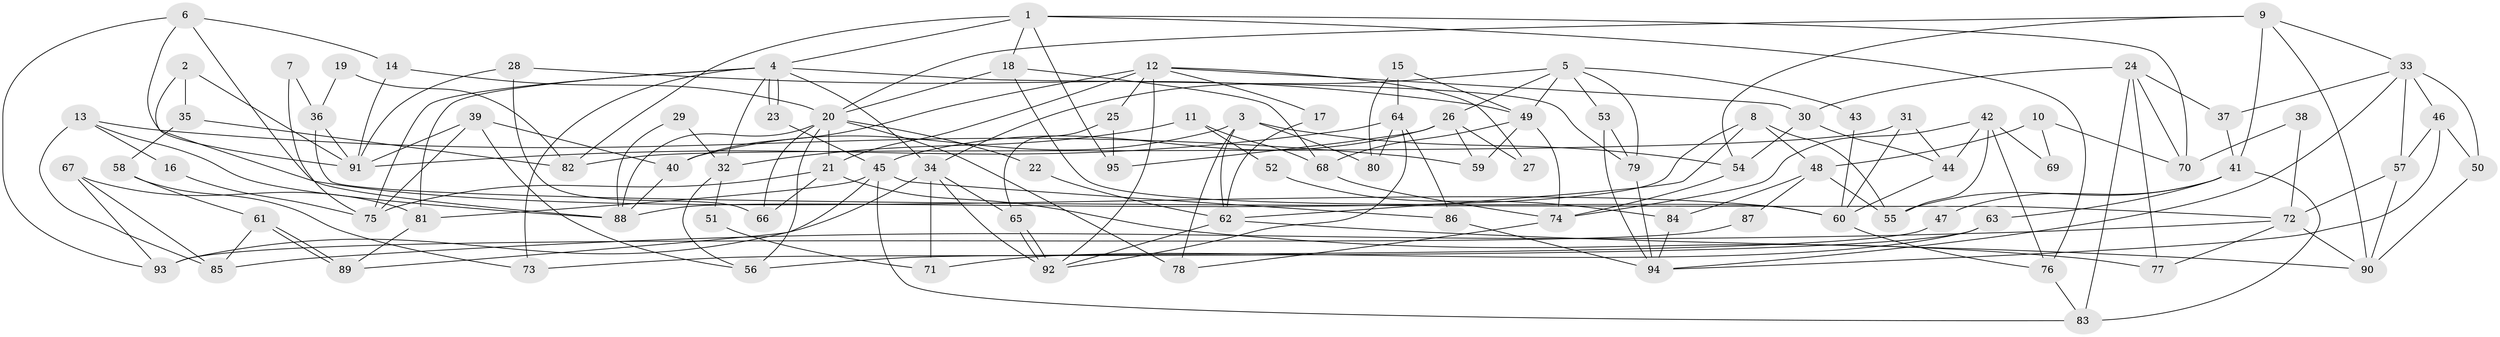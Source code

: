 // coarse degree distribution, {5: 0.2765957446808511, 3: 0.1702127659574468, 2: 0.1702127659574468, 7: 0.06382978723404255, 4: 0.2127659574468085, 8: 0.0425531914893617, 14: 0.02127659574468085, 9: 0.02127659574468085, 11: 0.02127659574468085}
// Generated by graph-tools (version 1.1) at 2025/52/03/04/25 21:52:14]
// undirected, 95 vertices, 190 edges
graph export_dot {
graph [start="1"]
  node [color=gray90,style=filled];
  1;
  2;
  3;
  4;
  5;
  6;
  7;
  8;
  9;
  10;
  11;
  12;
  13;
  14;
  15;
  16;
  17;
  18;
  19;
  20;
  21;
  22;
  23;
  24;
  25;
  26;
  27;
  28;
  29;
  30;
  31;
  32;
  33;
  34;
  35;
  36;
  37;
  38;
  39;
  40;
  41;
  42;
  43;
  44;
  45;
  46;
  47;
  48;
  49;
  50;
  51;
  52;
  53;
  54;
  55;
  56;
  57;
  58;
  59;
  60;
  61;
  62;
  63;
  64;
  65;
  66;
  67;
  68;
  69;
  70;
  71;
  72;
  73;
  74;
  75;
  76;
  77;
  78;
  79;
  80;
  81;
  82;
  83;
  84;
  85;
  86;
  87;
  88;
  89;
  90;
  91;
  92;
  93;
  94;
  95;
  1 -- 4;
  1 -- 76;
  1 -- 18;
  1 -- 70;
  1 -- 82;
  1 -- 95;
  2 -- 91;
  2 -- 60;
  2 -- 35;
  3 -- 54;
  3 -- 40;
  3 -- 62;
  3 -- 78;
  3 -- 80;
  4 -- 79;
  4 -- 23;
  4 -- 23;
  4 -- 32;
  4 -- 34;
  4 -- 73;
  4 -- 75;
  4 -- 81;
  5 -- 34;
  5 -- 79;
  5 -- 26;
  5 -- 43;
  5 -- 49;
  5 -- 53;
  6 -- 91;
  6 -- 88;
  6 -- 14;
  6 -- 93;
  7 -- 75;
  7 -- 36;
  8 -- 88;
  8 -- 62;
  8 -- 48;
  8 -- 55;
  9 -- 33;
  9 -- 20;
  9 -- 41;
  9 -- 54;
  9 -- 90;
  10 -- 48;
  10 -- 70;
  10 -- 69;
  11 -- 32;
  11 -- 68;
  11 -- 52;
  12 -- 92;
  12 -- 25;
  12 -- 17;
  12 -- 21;
  12 -- 27;
  12 -- 30;
  12 -- 40;
  13 -- 85;
  13 -- 88;
  13 -- 16;
  13 -- 59;
  14 -- 20;
  14 -- 91;
  15 -- 64;
  15 -- 80;
  15 -- 49;
  16 -- 75;
  17 -- 62;
  18 -- 68;
  18 -- 20;
  18 -- 60;
  19 -- 82;
  19 -- 36;
  20 -- 66;
  20 -- 21;
  20 -- 22;
  20 -- 56;
  20 -- 78;
  20 -- 88;
  21 -- 66;
  21 -- 75;
  21 -- 77;
  22 -- 62;
  23 -- 45;
  24 -- 30;
  24 -- 83;
  24 -- 37;
  24 -- 70;
  24 -- 77;
  25 -- 65;
  25 -- 95;
  26 -- 59;
  26 -- 27;
  26 -- 45;
  26 -- 95;
  28 -- 49;
  28 -- 91;
  28 -- 66;
  29 -- 32;
  29 -- 88;
  30 -- 54;
  30 -- 44;
  31 -- 44;
  31 -- 60;
  31 -- 82;
  32 -- 56;
  32 -- 51;
  33 -- 57;
  33 -- 37;
  33 -- 46;
  33 -- 50;
  33 -- 94;
  34 -- 92;
  34 -- 65;
  34 -- 71;
  34 -- 93;
  35 -- 82;
  35 -- 58;
  36 -- 91;
  36 -- 72;
  37 -- 41;
  38 -- 72;
  38 -- 70;
  39 -- 75;
  39 -- 91;
  39 -- 40;
  39 -- 56;
  40 -- 88;
  41 -- 55;
  41 -- 47;
  41 -- 63;
  41 -- 83;
  42 -- 44;
  42 -- 74;
  42 -- 55;
  42 -- 69;
  42 -- 76;
  43 -- 60;
  44 -- 60;
  45 -- 81;
  45 -- 83;
  45 -- 86;
  45 -- 89;
  46 -- 50;
  46 -- 57;
  46 -- 94;
  47 -- 56;
  48 -- 55;
  48 -- 84;
  48 -- 87;
  49 -- 59;
  49 -- 68;
  49 -- 74;
  50 -- 90;
  51 -- 71;
  52 -- 84;
  53 -- 94;
  53 -- 79;
  54 -- 74;
  57 -- 72;
  57 -- 90;
  58 -- 61;
  58 -- 73;
  60 -- 76;
  61 -- 89;
  61 -- 89;
  61 -- 85;
  62 -- 90;
  62 -- 92;
  63 -- 73;
  63 -- 71;
  64 -- 86;
  64 -- 92;
  64 -- 80;
  64 -- 91;
  65 -- 92;
  65 -- 92;
  67 -- 93;
  67 -- 81;
  67 -- 85;
  68 -- 74;
  72 -- 90;
  72 -- 77;
  72 -- 85;
  74 -- 78;
  76 -- 83;
  79 -- 94;
  81 -- 89;
  84 -- 94;
  86 -- 94;
  87 -- 93;
}
